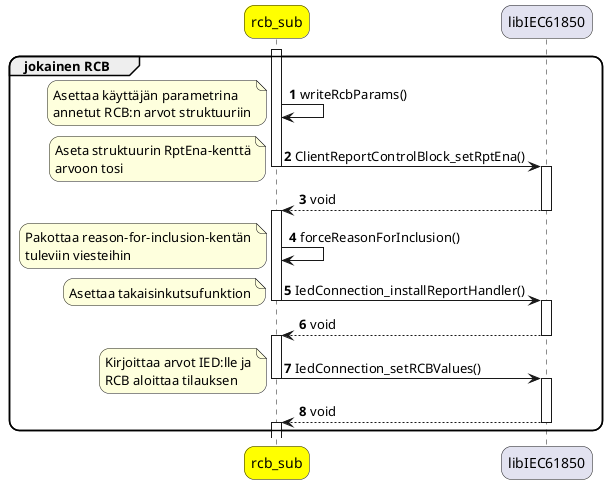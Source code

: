 @startuml
autonumber

skinparam roundcorner 20

participant "rcb_sub" as rcbsub #Yellow
participant "libIEC61850" as libiec

activate rcbsub
group jokainen RCB
	rcbsub -> rcbsub : writeRcbParams()
	note left
		Asettaa käyttäjän parametrina
		annetut RCB:n arvot struktuuriin
	end note
	rcbsub -> libiec : ClientReportControlBlock_setRptEna()
	deactivate rcbsub
	activate libiec
	note left
		Aseta struktuurin RptEna-kenttä
		arvoon tosi
	end note
	libiec --> rcbsub :  void
	deactivate libiec
	activate rcbsub
	rcbsub -> rcbsub : forceReasonForInclusion()
	note left
		Pakottaa reason-for-inclusion-kentän
		tuleviin viesteihin
	end note
	rcbsub -> libiec : IedConnection_installReportHandler()
	deactivate rcbsub
	activate libiec
	note left
		Asettaa takaisinkutsufunktion
	end note
	libiec --> rcbsub : void
	deactivate libiec
	activate rcbsub
	rcbsub -> libiec : IedConnection_setRCBValues()
	deactivate rcbsub
	activate libiec
	note left
		Kirjoittaa arvot IED:lle ja
		RCB aloittaa tilauksen
	end note
	libiec --> rcbsub : void
	deactivate libiec
	activate rcbsub
end group
@enduml
